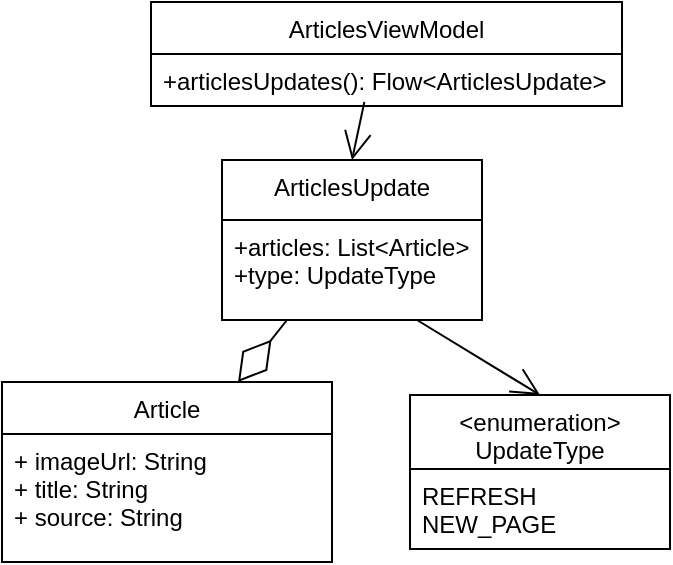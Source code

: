 <mxfile version="15.9.4" type="device"><diagram id="Gu458eWzTHURQfeRtNlU" name="Page-1"><mxGraphModel dx="1354" dy="744" grid="1" gridSize="10" guides="1" tooltips="1" connect="1" arrows="1" fold="1" page="1" pageScale="1" pageWidth="827" pageHeight="1169" math="0" shadow="0"><root><mxCell id="0"/><mxCell id="1" parent="0"/><mxCell id="MMX8M7xE25bwo04OoW_k-1" value="ArticlesViewModel" style="swimlane;fontStyle=0;align=center;verticalAlign=top;childLayout=stackLayout;horizontal=1;startSize=26;horizontalStack=0;resizeParent=1;resizeLast=0;collapsible=1;marginBottom=0;rounded=0;shadow=0;strokeWidth=1;" parent="1" vertex="1"><mxGeometry x="324.5" y="1040" width="235.5" height="52" as="geometry"><mxRectangle x="230" y="140" width="160" height="26" as="alternateBounds"/></mxGeometry></mxCell><mxCell id="MMX8M7xE25bwo04OoW_k-2" value="+articlesUpdates(): Flow&lt;ArticlesUpdate&gt;" style="text;align=left;verticalAlign=top;spacingLeft=4;spacingRight=4;overflow=hidden;rotatable=0;points=[[0,0.5],[1,0.5]];portConstraint=eastwest;" parent="MMX8M7xE25bwo04OoW_k-1" vertex="1"><mxGeometry y="26" width="235.5" height="26" as="geometry"/></mxCell><mxCell id="MMX8M7xE25bwo04OoW_k-3" value="ArticlesUpdate" style="swimlane;fontStyle=0;align=center;verticalAlign=top;childLayout=stackLayout;horizontal=1;startSize=30;horizontalStack=0;resizeParent=1;resizeLast=0;collapsible=1;marginBottom=0;rounded=0;shadow=0;strokeWidth=1;" parent="1" vertex="1"><mxGeometry x="360" y="1119" width="130" height="80" as="geometry"><mxRectangle x="230" y="140" width="160" height="26" as="alternateBounds"/></mxGeometry></mxCell><mxCell id="MMX8M7xE25bwo04OoW_k-4" value="+articles: List&lt;Article&gt;&#10;+type: UpdateType" style="text;align=left;verticalAlign=top;spacingLeft=4;spacingRight=4;overflow=hidden;rotatable=0;points=[[0,0.5],[1,0.5]];portConstraint=eastwest;" parent="MMX8M7xE25bwo04OoW_k-3" vertex="1"><mxGeometry y="30" width="130" height="40" as="geometry"/></mxCell><mxCell id="MMX8M7xE25bwo04OoW_k-5" value="&lt;enumeration&gt;&#10;UpdateType" style="swimlane;fontStyle=0;align=center;verticalAlign=top;childLayout=stackLayout;horizontal=1;startSize=37;horizontalStack=0;resizeParent=1;resizeLast=0;collapsible=1;marginBottom=0;rounded=0;shadow=0;strokeWidth=1;" parent="1" vertex="1"><mxGeometry x="454" y="1236.5" width="130" height="77" as="geometry"><mxRectangle x="230" y="140" width="160" height="26" as="alternateBounds"/></mxGeometry></mxCell><mxCell id="MMX8M7xE25bwo04OoW_k-6" value="REFRESH&#10;NEW_PAGE" style="text;align=left;verticalAlign=top;spacingLeft=4;spacingRight=4;overflow=hidden;rotatable=0;points=[[0,0.5],[1,0.5]];portConstraint=eastwest;" parent="MMX8M7xE25bwo04OoW_k-5" vertex="1"><mxGeometry y="37" width="130" height="40" as="geometry"/></mxCell><mxCell id="MMX8M7xE25bwo04OoW_k-7" value="Article" style="swimlane;fontStyle=0;align=center;verticalAlign=top;childLayout=stackLayout;horizontal=1;startSize=26;horizontalStack=0;resizeParent=1;resizeLast=0;collapsible=1;marginBottom=0;rounded=0;shadow=0;strokeWidth=1;" parent="1" vertex="1"><mxGeometry x="250" y="1230" width="165" height="90" as="geometry"><mxRectangle x="230" y="140" width="160" height="26" as="alternateBounds"/></mxGeometry></mxCell><mxCell id="MMX8M7xE25bwo04OoW_k-8" value="+ imageUrl: String&#10;+ title: String&#10;+ source: String " style="text;align=left;verticalAlign=top;spacingLeft=4;spacingRight=4;overflow=hidden;rotatable=0;points=[[0,0.5],[1,0.5]];portConstraint=eastwest;" parent="MMX8M7xE25bwo04OoW_k-7" vertex="1"><mxGeometry y="26" width="165" height="54" as="geometry"/></mxCell><mxCell id="MMX8M7xE25bwo04OoW_k-9" value="" style="endArrow=diamondThin;endFill=0;endSize=24;html=1;rounded=0;exitX=0.25;exitY=1;exitDx=0;exitDy=0;" parent="1" source="MMX8M7xE25bwo04OoW_k-3" target="MMX8M7xE25bwo04OoW_k-7" edge="1"><mxGeometry width="160" relative="1" as="geometry"><mxPoint x="290" y="1090" as="sourcePoint"/><mxPoint x="450" y="1090" as="targetPoint"/></mxGeometry></mxCell><mxCell id="MMX8M7xE25bwo04OoW_k-10" value="" style="endArrow=open;endFill=1;endSize=12;html=1;rounded=0;entryX=0.5;entryY=0;entryDx=0;entryDy=0;exitX=0.75;exitY=1;exitDx=0;exitDy=0;" parent="1" source="MMX8M7xE25bwo04OoW_k-3" target="MMX8M7xE25bwo04OoW_k-5" edge="1"><mxGeometry width="160" relative="1" as="geometry"><mxPoint x="290" y="1090" as="sourcePoint"/><mxPoint x="450" y="1090" as="targetPoint"/></mxGeometry></mxCell><mxCell id="MMX8M7xE25bwo04OoW_k-11" value="" style="endArrow=open;endFill=1;endSize=12;html=1;rounded=0;entryX=0.5;entryY=0;entryDx=0;entryDy=0;exitX=0.453;exitY=0.923;exitDx=0;exitDy=0;exitPerimeter=0;" parent="1" source="MMX8M7xE25bwo04OoW_k-2" target="MMX8M7xE25bwo04OoW_k-3" edge="1"><mxGeometry width="160" relative="1" as="geometry"><mxPoint x="430" y="1080" as="sourcePoint"/><mxPoint x="502" y="1156.5" as="targetPoint"/></mxGeometry></mxCell></root></mxGraphModel></diagram></mxfile>